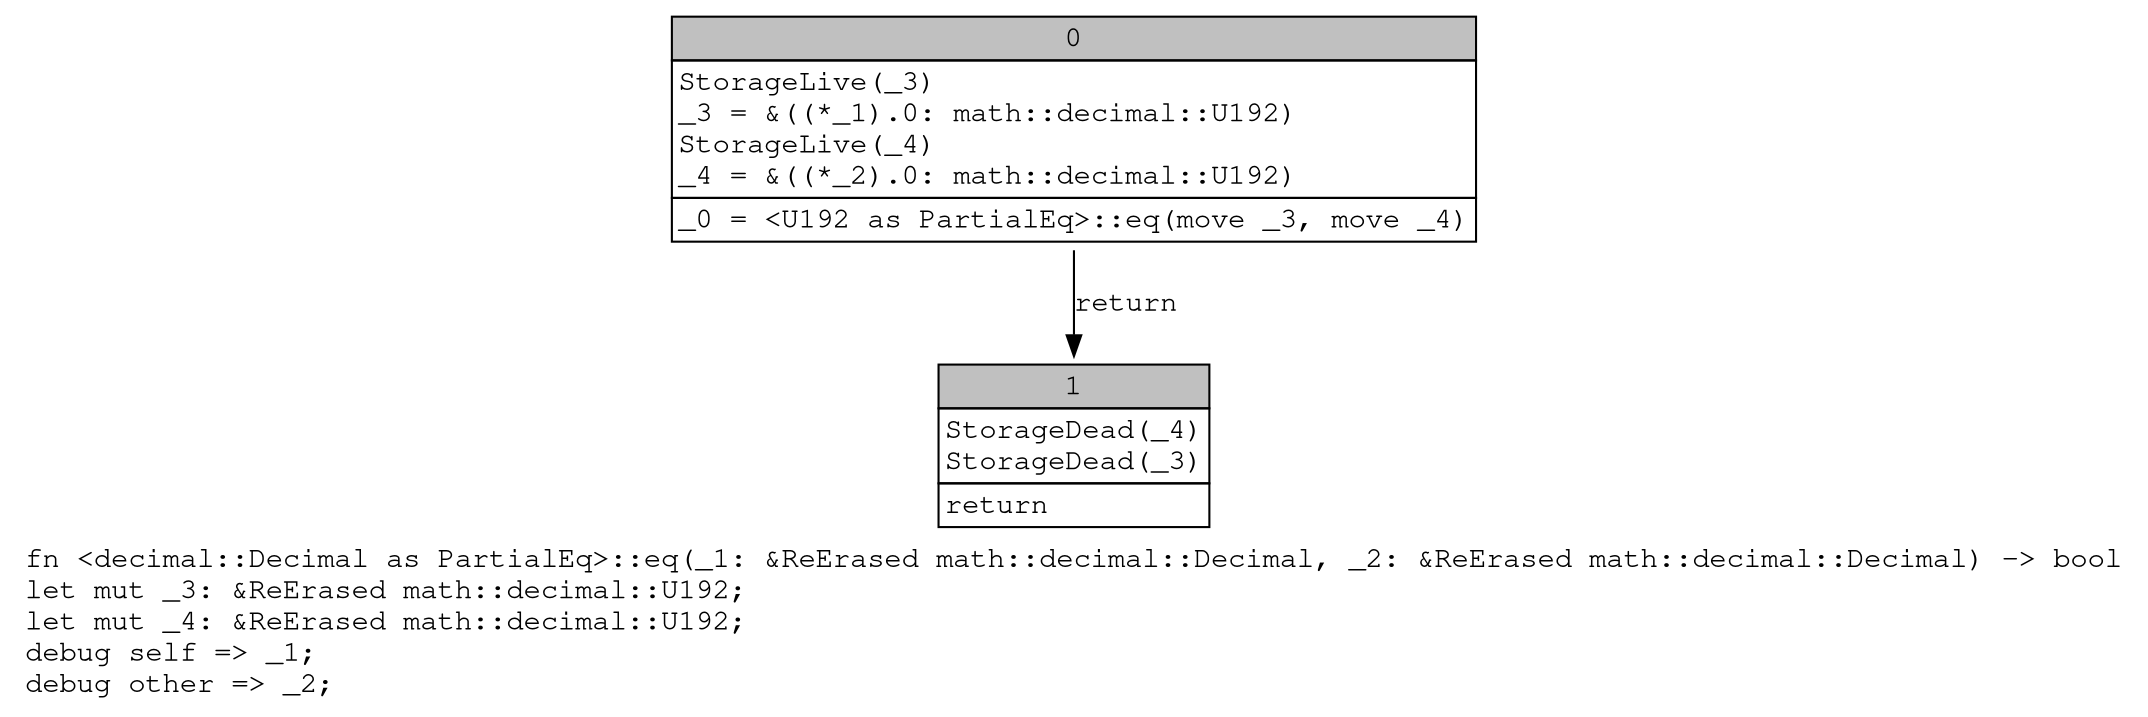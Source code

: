 digraph Mir_0_1299 {
    graph [fontname="Courier, monospace"];
    node [fontname="Courier, monospace"];
    edge [fontname="Courier, monospace"];
    label=<fn &lt;decimal::Decimal as PartialEq&gt;::eq(_1: &amp;ReErased math::decimal::Decimal, _2: &amp;ReErased math::decimal::Decimal) -&gt; bool<br align="left"/>let mut _3: &amp;ReErased math::decimal::U192;<br align="left"/>let mut _4: &amp;ReErased math::decimal::U192;<br align="left"/>debug self =&gt; _1;<br align="left"/>debug other =&gt; _2;<br align="left"/>>;
    bb0__0_1299 [shape="none", label=<<table border="0" cellborder="1" cellspacing="0"><tr><td bgcolor="gray" align="center" colspan="1">0</td></tr><tr><td align="left" balign="left">StorageLive(_3)<br/>_3 = &amp;((*_1).0: math::decimal::U192)<br/>StorageLive(_4)<br/>_4 = &amp;((*_2).0: math::decimal::U192)<br/></td></tr><tr><td align="left">_0 = &lt;U192 as PartialEq&gt;::eq(move _3, move _4)</td></tr></table>>];
    bb1__0_1299 [shape="none", label=<<table border="0" cellborder="1" cellspacing="0"><tr><td bgcolor="gray" align="center" colspan="1">1</td></tr><tr><td align="left" balign="left">StorageDead(_4)<br/>StorageDead(_3)<br/></td></tr><tr><td align="left">return</td></tr></table>>];
    bb0__0_1299 -> bb1__0_1299 [label="return"];
}
